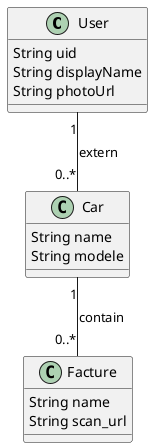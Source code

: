 @startuml

class User
User : String uid
User : String displayName
User : String photoUrl

class Car
Car : String name
Car : String modele


Class Facture
Facture : String name
Facture : String scan_url

User "1" -- "0..*" Car : extern
Car "1" -- "0..*" Facture : contain

@enduml